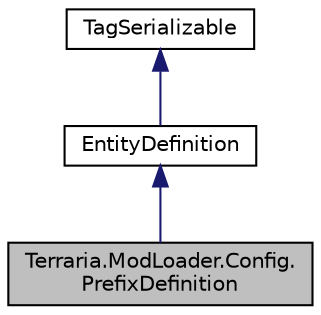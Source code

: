 digraph "Terraria.ModLoader.Config.PrefixDefinition"
{
 // LATEX_PDF_SIZE
  edge [fontname="Helvetica",fontsize="10",labelfontname="Helvetica",labelfontsize="10"];
  node [fontname="Helvetica",fontsize="10",shape=record];
  Node1 [label="Terraria.ModLoader.Config.\lPrefixDefinition",height=0.2,width=0.4,color="black", fillcolor="grey75", style="filled", fontcolor="black",tooltip=" "];
  Node2 -> Node1 [dir="back",color="midnightblue",fontsize="10",style="solid",fontname="Helvetica"];
  Node2 [label="EntityDefinition",height=0.2,width=0.4,color="black", fillcolor="white", style="filled",URL="$class_terraria_1_1_mod_loader_1_1_config_1_1_entity_definition.html",tooltip="Classes implementing EntityDefinition serve to function as a way to save and load the identities of v..."];
  Node3 -> Node2 [dir="back",color="midnightblue",fontsize="10",style="solid",fontname="Helvetica"];
  Node3 [label="TagSerializable",height=0.2,width=0.4,color="black", fillcolor="white", style="filled",URL="$interface_terraria_1_1_mod_loader_1_1_i_o_1_1_tag_serializable.html",tooltip=" "];
}
